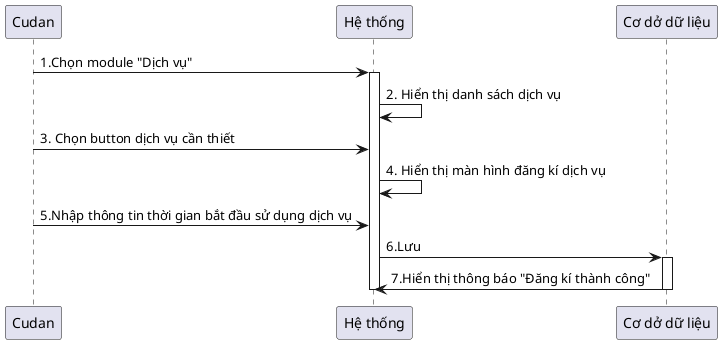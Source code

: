@startuml

participant Cudan

participant "Hệ thống" as System
participant "Cơ dở dữ liệu" as CSDL


Cudan -> System: 1.Chọn module "Dịch vụ"
activate System
System -> System: 2. Hiển thị danh sách dịch vụ
Cudan -> System: 3. Chọn button dịch vụ cần thiết
System -> System: 4. Hiển thị màn hình đăng kí dịch vụ
Cudan -> System: 5.Nhập thông tin thời gian bắt đầu sử dụng dịch vụ
System -> CSDL: 6.Lưu
activate CSDL
CSDL-> System: 7.Hiển thị thông báo "Đăng kí thành công"
deactivate CSDL

deactivate System
@enduml
